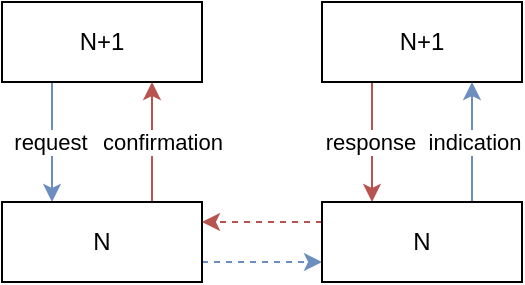 <mxfile version="14.5.1" type="device" pages="2"><diagram id="8msGZglLkiFxOVFAlrKm" name="Page-1"><mxGraphModel dx="1086" dy="806" grid="1" gridSize="10" guides="1" tooltips="1" connect="1" arrows="1" fold="1" page="1" pageScale="1" pageWidth="827" pageHeight="1169" math="0" shadow="0"><root><mxCell id="0"/><mxCell id="1" parent="0"/><mxCell id="eRVHcrC0AtWGhMuTuGPw-3" style="edgeStyle=orthogonalEdgeStyle;rounded=0;orthogonalLoop=1;jettySize=auto;html=1;exitX=0.25;exitY=1;exitDx=0;exitDy=0;entryX=0.25;entryY=0;entryDx=0;entryDy=0;fillColor=#dae8fc;strokeColor=#6c8ebf;" parent="1" source="eRVHcrC0AtWGhMuTuGPw-1" target="eRVHcrC0AtWGhMuTuGPw-2" edge="1"><mxGeometry relative="1" as="geometry"/></mxCell><mxCell id="eRVHcrC0AtWGhMuTuGPw-4" value="request" style="edgeLabel;html=1;align=center;verticalAlign=middle;resizable=0;points=[];" parent="eRVHcrC0AtWGhMuTuGPw-3" vertex="1" connectable="0"><mxGeometry x="0.269" y="-1" relative="1" as="geometry"><mxPoint y="-8.06" as="offset"/></mxGeometry></mxCell><mxCell id="eRVHcrC0AtWGhMuTuGPw-1" value="N+1" style="rounded=0;whiteSpace=wrap;html=1;" parent="1" vertex="1"><mxGeometry x="260" y="250" width="100" height="40" as="geometry"/></mxCell><mxCell id="eRVHcrC0AtWGhMuTuGPw-10" style="edgeStyle=orthogonalEdgeStyle;rounded=0;orthogonalLoop=1;jettySize=auto;html=1;exitX=1;exitY=0.75;exitDx=0;exitDy=0;entryX=0;entryY=0.75;entryDx=0;entryDy=0;fillColor=#dae8fc;dashed=1;strokeColor=#6c8ebf;" parent="1" source="eRVHcrC0AtWGhMuTuGPw-2" target="eRVHcrC0AtWGhMuTuGPw-8" edge="1"><mxGeometry relative="1" as="geometry"/></mxCell><mxCell id="eRVHcrC0AtWGhMuTuGPw-13" style="edgeStyle=orthogonalEdgeStyle;rounded=0;orthogonalLoop=1;jettySize=auto;html=1;exitX=0.75;exitY=0;exitDx=0;exitDy=0;entryX=0.75;entryY=1;entryDx=0;entryDy=0;fillColor=#f8cecc;strokeColor=#b85450;" parent="1" source="eRVHcrC0AtWGhMuTuGPw-2" target="eRVHcrC0AtWGhMuTuGPw-1" edge="1"><mxGeometry relative="1" as="geometry"/></mxCell><mxCell id="eRVHcrC0AtWGhMuTuGPw-14" value="confirmation" style="edgeLabel;html=1;align=center;verticalAlign=middle;resizable=0;points=[];" parent="eRVHcrC0AtWGhMuTuGPw-13" vertex="1" connectable="0"><mxGeometry x="0.225" relative="1" as="geometry"><mxPoint x="5" y="6.67" as="offset"/></mxGeometry></mxCell><mxCell id="eRVHcrC0AtWGhMuTuGPw-2" value="N" style="rounded=0;whiteSpace=wrap;html=1;" parent="1" vertex="1"><mxGeometry x="260" y="350" width="100" height="40" as="geometry"/></mxCell><mxCell id="eRVHcrC0AtWGhMuTuGPw-5" style="edgeStyle=orthogonalEdgeStyle;rounded=0;orthogonalLoop=1;jettySize=auto;html=1;exitX=0.25;exitY=1;exitDx=0;exitDy=0;entryX=0.25;entryY=0;entryDx=0;entryDy=0;fillColor=#f8cecc;strokeColor=#b85450;" parent="1" source="eRVHcrC0AtWGhMuTuGPw-7" target="eRVHcrC0AtWGhMuTuGPw-8" edge="1"><mxGeometry relative="1" as="geometry"/></mxCell><mxCell id="eRVHcrC0AtWGhMuTuGPw-6" value="response" style="edgeLabel;html=1;align=center;verticalAlign=middle;resizable=0;points=[];" parent="eRVHcrC0AtWGhMuTuGPw-5" vertex="1" connectable="0"><mxGeometry x="0.269" y="-1" relative="1" as="geometry"><mxPoint y="-8" as="offset"/></mxGeometry></mxCell><mxCell id="eRVHcrC0AtWGhMuTuGPw-7" value="N+1" style="rounded=0;whiteSpace=wrap;html=1;" parent="1" vertex="1"><mxGeometry x="420" y="250" width="100" height="40" as="geometry"/></mxCell><mxCell id="eRVHcrC0AtWGhMuTuGPw-11" style="edgeStyle=orthogonalEdgeStyle;rounded=0;orthogonalLoop=1;jettySize=auto;html=1;exitX=0.75;exitY=0;exitDx=0;exitDy=0;entryX=0.75;entryY=1;entryDx=0;entryDy=0;fillColor=#dae8fc;strokeColor=#6c8ebf;" parent="1" source="eRVHcrC0AtWGhMuTuGPw-8" target="eRVHcrC0AtWGhMuTuGPw-7" edge="1"><mxGeometry relative="1" as="geometry"/></mxCell><mxCell id="eRVHcrC0AtWGhMuTuGPw-12" value="indication" style="edgeLabel;html=1;align=center;verticalAlign=middle;resizable=0;points=[];" parent="eRVHcrC0AtWGhMuTuGPw-11" vertex="1" connectable="0"><mxGeometry x="-0.232" y="-1" relative="1" as="geometry"><mxPoint y="-7" as="offset"/></mxGeometry></mxCell><mxCell id="eRVHcrC0AtWGhMuTuGPw-15" style="edgeStyle=orthogonalEdgeStyle;rounded=0;orthogonalLoop=1;jettySize=auto;html=1;exitX=0;exitY=0.25;exitDx=0;exitDy=0;entryX=1;entryY=0.25;entryDx=0;entryDy=0;dashed=1;fillColor=#f8cecc;strokeColor=#b85450;" parent="1" source="eRVHcrC0AtWGhMuTuGPw-8" target="eRVHcrC0AtWGhMuTuGPw-2" edge="1"><mxGeometry relative="1" as="geometry"/></mxCell><mxCell id="eRVHcrC0AtWGhMuTuGPw-8" value="N" style="rounded=0;whiteSpace=wrap;html=1;" parent="1" vertex="1"><mxGeometry x="420" y="350" width="100" height="40" as="geometry"/></mxCell></root></mxGraphModel></diagram><diagram id="KHeBgmpmu4kn4VjHanUW" name="Page-2"><mxGraphModel dx="362" dy="269" grid="1" gridSize="10" guides="1" tooltips="1" connect="1" arrows="1" fold="1" page="1" pageScale="1" pageWidth="827" pageHeight="1169" math="0" shadow="0"><root><mxCell id="xdquKjPm5W4JOgWtBmdA-0"/><mxCell id="xdquKjPm5W4JOgWtBmdA-1" parent="xdquKjPm5W4JOgWtBmdA-0"/><mxCell id="AT72fptFloqT8dLvzETi-0" style="edgeStyle=orthogonalEdgeStyle;rounded=0;orthogonalLoop=1;jettySize=auto;html=1;exitX=0.5;exitY=0;exitDx=0;exitDy=0;entryX=0.5;entryY=1;entryDx=0;entryDy=0;dashed=1;fontSize=9;fontFamily=Courier New;" edge="1" parent="xdquKjPm5W4JOgWtBmdA-1" source="AT72fptFloqT8dLvzETi-11" target="AT72fptFloqT8dLvzETi-12"><mxGeometry relative="1" as="geometry"/></mxCell><mxCell id="AT72fptFloqT8dLvzETi-1" value="#include &amp;lt;vector&amp;gt;" style="edgeLabel;html=1;align=center;verticalAlign=middle;resizable=0;points=[];fontSize=9;fontFamily=Courier New;" vertex="1" connectable="0" parent="AT72fptFloqT8dLvzETi-0"><mxGeometry x="0.275" relative="1" as="geometry"><mxPoint y="5.56" as="offset"/></mxGeometry></mxCell><mxCell id="AT72fptFloqT8dLvzETi-2" style="edgeStyle=orthogonalEdgeStyle;rounded=0;orthogonalLoop=1;jettySize=auto;html=1;exitX=0.25;exitY=1;exitDx=0;exitDy=0;entryX=0.25;entryY=0;entryDx=0;entryDy=0;startArrow=diamond;startFill=1;fontFamily=Courier New;" edge="1" parent="xdquKjPm5W4JOgWtBmdA-1" source="AT72fptFloqT8dLvzETi-11" target="AT72fptFloqT8dLvzETi-13"><mxGeometry relative="1" as="geometry"/></mxCell><mxCell id="AT72fptFloqT8dLvzETi-3" value="Roue r2;" style="edgeLabel;html=1;align=center;verticalAlign=middle;resizable=0;points=[];fontSize=9;fontFamily=Courier New;" vertex="1" connectable="0" parent="AT72fptFloqT8dLvzETi-2"><mxGeometry x="-0.24" y="2" relative="1" as="geometry"><mxPoint x="-7" y="0.93" as="offset"/></mxGeometry></mxCell><mxCell id="AT72fptFloqT8dLvzETi-4" style="edgeStyle=orthogonalEdgeStyle;rounded=0;orthogonalLoop=1;jettySize=auto;html=1;exitX=0.75;exitY=1;exitDx=0;exitDy=0;entryX=0.75;entryY=0;entryDx=0;entryDy=0;startArrow=diamond;startFill=1;fontSize=9;fontFamily=Courier New;" edge="1" parent="xdquKjPm5W4JOgWtBmdA-1" source="AT72fptFloqT8dLvzETi-11" target="AT72fptFloqT8dLvzETi-13"><mxGeometry relative="1" as="geometry"/></mxCell><mxCell id="AT72fptFloqT8dLvzETi-5" value="Roue r1;" style="edgeLabel;html=1;align=center;verticalAlign=middle;resizable=0;points=[];fontSize=9;fontFamily=Courier New;" vertex="1" connectable="0" parent="AT72fptFloqT8dLvzETi-4"><mxGeometry x="-0.704" relative="1" as="geometry"><mxPoint x="15" y="12.4" as="offset"/></mxGeometry></mxCell><mxCell id="AT72fptFloqT8dLvzETi-6" style="edgeStyle=orthogonalEdgeStyle;rounded=0;orthogonalLoop=1;jettySize=auto;html=1;exitX=1;exitY=0.5;exitDx=0;exitDy=0;entryX=0;entryY=0.5;entryDx=0;entryDy=0;startArrow=diamond;startFill=0;fontFamily=Courier New;fontSize=11;" edge="1" parent="xdquKjPm5W4JOgWtBmdA-1" source="AT72fptFloqT8dLvzETi-11" target="AT72fptFloqT8dLvzETi-14"><mxGeometry relative="1" as="geometry"/></mxCell><mxCell id="AT72fptFloqT8dLvzETi-7" value="*" style="edgeLabel;html=1;align=center;verticalAlign=middle;resizable=0;points=[];fontSize=11;fontFamily=Courier New;" vertex="1" connectable="0" parent="AT72fptFloqT8dLvzETi-6"><mxGeometry x="0.335" y="-1" relative="1" as="geometry"><mxPoint x="10" y="-11" as="offset"/></mxGeometry></mxCell><mxCell id="AT72fptFloqT8dLvzETi-8" value="vector&amp;lt;Person*&amp;gt;&lt;br&gt;owner;" style="edgeLabel;html=1;align=center;verticalAlign=middle;resizable=0;points=[];fontSize=11;fontFamily=Courier New;horizontal=1;" vertex="1" connectable="0" parent="AT72fptFloqT8dLvzETi-6"><mxGeometry x="-0.316" y="-2" relative="1" as="geometry"><mxPoint x="59.43" y="-32" as="offset"/></mxGeometry></mxCell><mxCell id="AT72fptFloqT8dLvzETi-9" style="edgeStyle=orthogonalEdgeStyle;rounded=0;orthogonalLoop=1;jettySize=auto;html=1;exitX=0;exitY=0.5;exitDx=0;exitDy=0;entryX=1;entryY=0.5;entryDx=0;entryDy=0;startArrow=none;startFill=0;fontFamily=Courier New;fontSize=11;endArrow=block;endFill=0;" edge="1" parent="xdquKjPm5W4JOgWtBmdA-1" source="AT72fptFloqT8dLvzETi-11" target="AT72fptFloqT8dLvzETi-15"><mxGeometry relative="1" as="geometry"/></mxCell><mxCell id="AT72fptFloqT8dLvzETi-10" value="class Voiture :&lt;br style=&quot;font-size: 9px;&quot;&gt;&amp;nbsp; &amp;nbsp;public Vehicule" style="edgeLabel;html=1;align=center;verticalAlign=middle;resizable=0;points=[];fontSize=9;fontFamily=Courier New;" vertex="1" connectable="0" parent="AT72fptFloqT8dLvzETi-9"><mxGeometry x="0.32" relative="1" as="geometry"><mxPoint x="-47.14" y="-20" as="offset"/></mxGeometry></mxCell><mxCell id="AT72fptFloqT8dLvzETi-11" value="Voiture" style="rounded=0;whiteSpace=wrap;html=1;fontFamily=Courier New;" vertex="1" parent="xdquKjPm5W4JOgWtBmdA-1"><mxGeometry x="379" y="330" width="60" height="20" as="geometry"/></mxCell><mxCell id="AT72fptFloqT8dLvzETi-12" value="vector" style="rounded=0;whiteSpace=wrap;html=1;fontFamily=Courier New;" vertex="1" parent="xdquKjPm5W4JOgWtBmdA-1"><mxGeometry x="379" y="270" width="60" height="20" as="geometry"/></mxCell><mxCell id="AT72fptFloqT8dLvzETi-13" value="Roue" style="rounded=0;whiteSpace=wrap;html=1;fontFamily=Courier New;" vertex="1" parent="xdquKjPm5W4JOgWtBmdA-1"><mxGeometry x="379" y="400" width="60" height="20" as="geometry"/></mxCell><mxCell id="AT72fptFloqT8dLvzETi-14" value="Person" style="rounded=0;whiteSpace=wrap;html=1;fontFamily=Courier New;" vertex="1" parent="xdquKjPm5W4JOgWtBmdA-1"><mxGeometry x="499" y="330" width="60" height="20" as="geometry"/></mxCell><mxCell id="AT72fptFloqT8dLvzETi-15" value="Vehicule" style="rounded=0;whiteSpace=wrap;html=1;fontFamily=Courier New;" vertex="1" parent="xdquKjPm5W4JOgWtBmdA-1"><mxGeometry x="269" y="330" width="60" height="20" as="geometry"/></mxCell></root></mxGraphModel></diagram></mxfile>